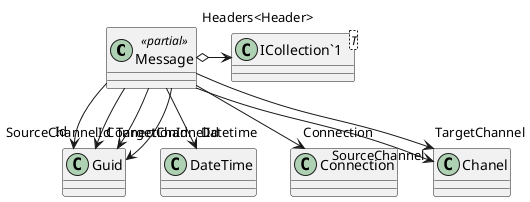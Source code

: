 @startuml
class Message <<partial>> {
}
class "ICollection`1"<T> {
}
Message --> "Id" Guid
Message --> "Datetime" DateTime
Message --> "ConnectionId" Guid
Message --> "SourceChannelId" Guid
Message --> "TargetChannelId" Guid
Message --> "Connection" Connection
Message o-> "Headers<Header>" "ICollection`1"
Message --> "SourceChannel" Chanel
Message --> "TargetChannel" Chanel
@enduml
